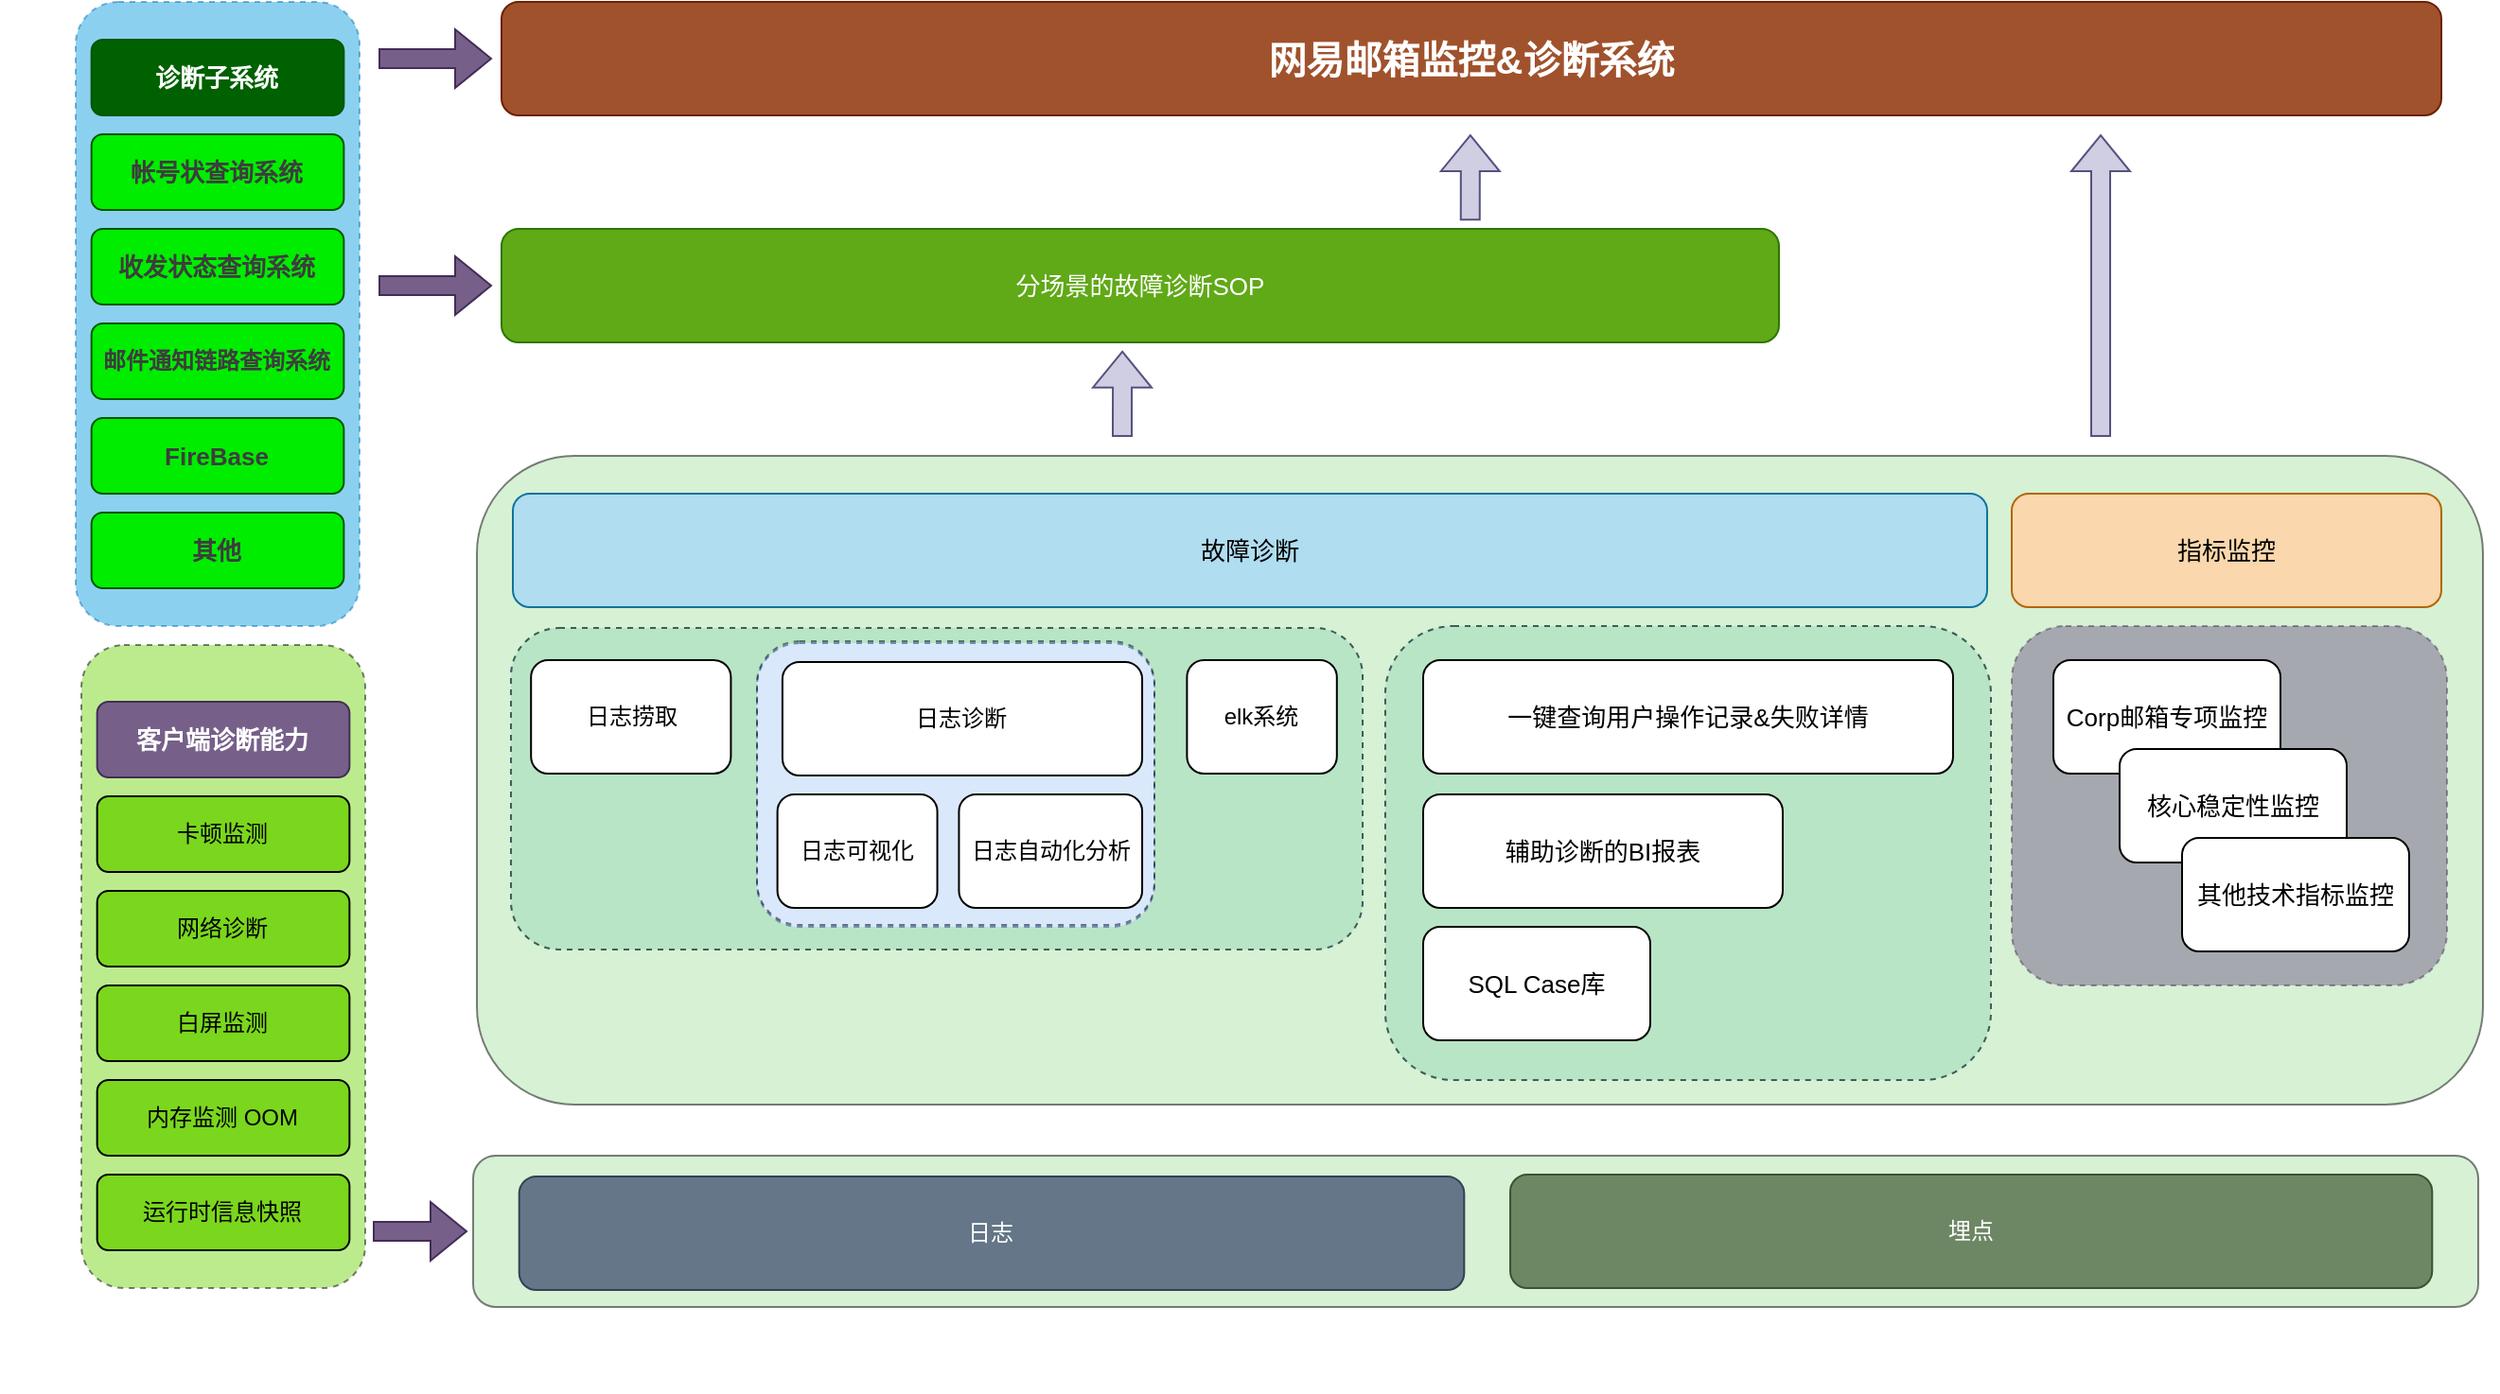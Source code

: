 <mxfile version="20.8.16" type="github">
  <diagram name="第 1 页" id="2nAb0u1-YzaInm_sDZ79">
    <mxGraphModel dx="1752" dy="1057" grid="1" gridSize="10" guides="1" tooltips="1" connect="1" arrows="1" fold="1" page="1" pageScale="1" pageWidth="827" pageHeight="1169" math="0" shadow="0">
      <root>
        <mxCell id="0" />
        <mxCell id="1" parent="0" />
        <mxCell id="iQFqdgRRREuayjvxUjkA-147" value="" style="rounded=1;whiteSpace=wrap;html=1;opacity=50;fillColor=#ade4a9;" vertex="1" parent="1">
          <mxGeometry x="432" y="440" width="1060" height="343" as="geometry" />
        </mxCell>
        <mxCell id="iQFqdgRRREuayjvxUjkA-80" value="分场景的故障诊断SOP" style="rounded=1;whiteSpace=wrap;html=1;glass=0;fontSize=13;fillColor=#60a917;strokeColor=#2D7600;fontColor=#ffffff;" vertex="1" parent="1">
          <mxGeometry x="445" y="320" width="675" height="60" as="geometry" />
        </mxCell>
        <mxCell id="iQFqdgRRREuayjvxUjkA-179" value="&lt;b&gt;&lt;font style=&quot;font-size: 20px;&quot;&gt;网易邮箱监控&amp;amp;诊断系统&lt;/font&gt;&lt;/b&gt;" style="rounded=1;whiteSpace=wrap;html=1;glass=0;fontSize=13;fillColor=#a0522d;fontColor=#ffffff;strokeColor=#6D1F00;" vertex="1" parent="1">
          <mxGeometry x="445" y="200" width="1025" height="60" as="geometry" />
        </mxCell>
        <mxCell id="iQFqdgRRREuayjvxUjkA-193" value="" style="shape=flexArrow;endArrow=classic;html=1;rounded=0;fontSize=13;fontColor=#FFFFFF;fillColor=#76608a;strokeColor=#432D57;" edge="1" parent="1">
          <mxGeometry width="50" height="50" relative="1" as="geometry">
            <mxPoint x="380" y="230" as="sourcePoint" />
            <mxPoint x="440" y="230" as="targetPoint" />
          </mxGeometry>
        </mxCell>
        <mxCell id="iQFqdgRRREuayjvxUjkA-202" value="" style="group;fillColor=#b1ddf0;strokeColor=#10739e;rounded=1;opacity=50;dashed=1;" vertex="1" connectable="0" parent="1">
          <mxGeometry x="912" y="530" width="320" height="240" as="geometry" />
        </mxCell>
        <mxCell id="iQFqdgRRREuayjvxUjkA-132" value="" style="rounded=1;whiteSpace=wrap;html=1;glass=0;dashed=1;fontSize=13;fontColor=#FFFFFF;fillColor=#ade4a9;gradientColor=none;opacity=50;" vertex="1" parent="iQFqdgRRREuayjvxUjkA-202">
          <mxGeometry width="320" height="240" as="geometry" />
        </mxCell>
        <mxCell id="iQFqdgRRREuayjvxUjkA-28" value="辅助诊断的BI报表" style="rounded=1;whiteSpace=wrap;html=1;glass=0;fontSize=13;" vertex="1" parent="iQFqdgRRREuayjvxUjkA-202">
          <mxGeometry x="20" y="89" width="190" height="60" as="geometry" />
        </mxCell>
        <mxCell id="iQFqdgRRREuayjvxUjkA-27" value="SQL Case库" style="rounded=1;whiteSpace=wrap;html=1;glass=0;fontSize=13;" vertex="1" parent="iQFqdgRRREuayjvxUjkA-202">
          <mxGeometry x="20" y="159" width="120" height="60" as="geometry" />
        </mxCell>
        <mxCell id="iQFqdgRRREuayjvxUjkA-29" value="一键查询用户操作记录&amp;amp;失败详情" style="rounded=1;whiteSpace=wrap;html=1;glass=0;fontSize=13;" vertex="1" parent="iQFqdgRRREuayjvxUjkA-202">
          <mxGeometry x="20" y="18" width="280" height="60" as="geometry" />
        </mxCell>
        <mxCell id="iQFqdgRRREuayjvxUjkA-175" value="" style="group;fillColor=#b1ddf0;strokeColor=#10739e;rounded=1;opacity=50;dashed=1;" vertex="1" connectable="0" parent="1">
          <mxGeometry x="450" y="531" width="450" height="170" as="geometry" />
        </mxCell>
        <mxCell id="iQFqdgRRREuayjvxUjkA-22" value="" style="rounded=1;whiteSpace=wrap;html=1;glass=0;dashed=1;fontSize=13;fontColor=#FFFFFF;fillColor=#ade4a9;gradientColor=none;opacity=50;" vertex="1" parent="iQFqdgRRREuayjvxUjkA-175">
          <mxGeometry width="450" height="170" as="geometry" />
        </mxCell>
        <mxCell id="iQFqdgRRREuayjvxUjkA-4" value="日志捞取" style="rounded=1;whiteSpace=wrap;html=1;" vertex="1" parent="iQFqdgRRREuayjvxUjkA-175">
          <mxGeometry x="10.6" y="17" width="105.6" height="60" as="geometry" />
        </mxCell>
        <mxCell id="iQFqdgRRREuayjvxUjkA-9" value="elk系统" style="rounded=1;whiteSpace=wrap;html=1;" vertex="1" parent="iQFqdgRRREuayjvxUjkA-175">
          <mxGeometry x="357.2" y="17" width="79.2" height="60" as="geometry" />
        </mxCell>
        <mxCell id="iQFqdgRRREuayjvxUjkA-25" value="" style="group;fillColor=#dae8fc;strokeColor=#6c8ebf;dashed=1;rounded=1;" vertex="1" connectable="0" parent="iQFqdgRRREuayjvxUjkA-175">
          <mxGeometry x="130" y="8" width="210" height="150" as="geometry" />
        </mxCell>
        <mxCell id="iQFqdgRRREuayjvxUjkA-24" value="" style="rounded=1;whiteSpace=wrap;html=1;glass=0;dashed=1;fontSize=13;fontColor=#FFFFFF;fillColor=none;gradientColor=none;opacity=50;" vertex="1" parent="iQFqdgRRREuayjvxUjkA-25">
          <mxGeometry y="-1" width="210" height="150" as="geometry" />
        </mxCell>
        <mxCell id="iQFqdgRRREuayjvxUjkA-5" value="日志诊断" style="rounded=1;whiteSpace=wrap;html=1;" vertex="1" parent="iQFqdgRRREuayjvxUjkA-25">
          <mxGeometry x="13.44" y="10" width="190.08" height="60" as="geometry" />
        </mxCell>
        <mxCell id="iQFqdgRRREuayjvxUjkA-6" value="日志可视化" style="rounded=1;whiteSpace=wrap;html=1;" vertex="1" parent="iQFqdgRRREuayjvxUjkA-25">
          <mxGeometry x="10.8" y="80" width="84.48" height="60" as="geometry" />
        </mxCell>
        <mxCell id="iQFqdgRRREuayjvxUjkA-7" value="日志自动化分析" style="rounded=1;whiteSpace=wrap;html=1;" vertex="1" parent="iQFqdgRRREuayjvxUjkA-25">
          <mxGeometry x="106.72" y="80" width="96.8" height="60" as="geometry" />
        </mxCell>
        <mxCell id="iQFqdgRRREuayjvxUjkA-78" value="" style="group" vertex="1" connectable="0" parent="1">
          <mxGeometry x="430" y="810" width="1070" height="125" as="geometry" />
        </mxCell>
        <mxCell id="iQFqdgRRREuayjvxUjkA-155" value="" style="group" vertex="1" connectable="0" parent="iQFqdgRRREuayjvxUjkA-78">
          <mxGeometry width="1070.0" height="125" as="geometry" />
        </mxCell>
        <mxCell id="iQFqdgRRREuayjvxUjkA-10" value="" style="rounded=1;whiteSpace=wrap;html=1;opacity=50;fillColor=#ade4a9;" vertex="1" parent="iQFqdgRRREuayjvxUjkA-155">
          <mxGeometry width="1059.51" height="80" as="geometry" />
        </mxCell>
        <mxCell id="iQFqdgRRREuayjvxUjkA-1" value="日志" style="rounded=1;whiteSpace=wrap;html=1;fillColor=#647687;fontColor=#ffffff;strokeColor=#314354;" vertex="1" parent="iQFqdgRRREuayjvxUjkA-155">
          <mxGeometry x="24.357" y="11" width="499.309" height="60" as="geometry" />
        </mxCell>
        <mxCell id="iQFqdgRRREuayjvxUjkA-2" value="埋点" style="rounded=1;whiteSpace=wrap;html=1;fillColor=#6d8764;fontColor=#ffffff;strokeColor=#3A5431;" vertex="1" parent="iQFqdgRRREuayjvxUjkA-155">
          <mxGeometry x="548.022" y="10" width="487.131" height="60" as="geometry" />
        </mxCell>
        <mxCell id="iQFqdgRRREuayjvxUjkA-156" value="" style="group" vertex="1" connectable="0" parent="1">
          <mxGeometry x="180" y="550" width="240" height="340" as="geometry" />
        </mxCell>
        <mxCell id="iQFqdgRRREuayjvxUjkA-30" value="" style="shape=flexArrow;endArrow=classic;html=1;rounded=0;fontSize=13;fontColor=#FFFFFF;fillColor=#76608a;strokeColor=#432D57;" edge="1" parent="iQFqdgRRREuayjvxUjkA-156">
          <mxGeometry width="50" height="50" relative="1" as="geometry">
            <mxPoint x="197" y="300" as="sourcePoint" />
            <mxPoint x="247" y="300" as="targetPoint" />
          </mxGeometry>
        </mxCell>
        <mxCell id="iQFqdgRRREuayjvxUjkA-21" value="" style="group" vertex="1" connectable="0" parent="iQFqdgRRREuayjvxUjkA-156">
          <mxGeometry x="43" y="-10" width="150" height="340" as="geometry" />
        </mxCell>
        <mxCell id="iQFqdgRRREuayjvxUjkA-20" value="" style="rounded=1;whiteSpace=wrap;html=1;dashed=1;fillColor=#7ad71d;gradientColor=none;glass=0;opacity=50;" vertex="1" parent="iQFqdgRRREuayjvxUjkA-21">
          <mxGeometry width="150" height="340" as="geometry" />
        </mxCell>
        <mxCell id="iQFqdgRRREuayjvxUjkA-12" value="&lt;b&gt;&lt;font style=&quot;font-size: 13px;&quot;&gt;客户端诊断能力&lt;/font&gt;&lt;/b&gt;" style="rounded=1;whiteSpace=wrap;html=1;fillColor=#76608a;fontColor=#ffffff;strokeColor=#432D57;" vertex="1" parent="iQFqdgRRREuayjvxUjkA-21">
          <mxGeometry x="8.333" y="30" width="133.333" height="40" as="geometry" />
        </mxCell>
        <mxCell id="iQFqdgRRREuayjvxUjkA-13" value="卡顿监测" style="rounded=1;whiteSpace=wrap;html=1;fillColor=#7ad71d;" vertex="1" parent="iQFqdgRRREuayjvxUjkA-21">
          <mxGeometry x="8.333" y="80" width="133.333" height="40" as="geometry" />
        </mxCell>
        <mxCell id="iQFqdgRRREuayjvxUjkA-15" value="网络诊断" style="rounded=1;whiteSpace=wrap;html=1;fillColor=#7ad71d;" vertex="1" parent="iQFqdgRRREuayjvxUjkA-21">
          <mxGeometry x="8.333" y="130" width="133.333" height="40" as="geometry" />
        </mxCell>
        <mxCell id="iQFqdgRRREuayjvxUjkA-17" value="白屏监测" style="rounded=1;whiteSpace=wrap;html=1;fillColor=#7ad71d;" vertex="1" parent="iQFqdgRRREuayjvxUjkA-21">
          <mxGeometry x="8.333" y="180" width="133.333" height="40" as="geometry" />
        </mxCell>
        <mxCell id="iQFqdgRRREuayjvxUjkA-18" value="运行时信息快照" style="rounded=1;whiteSpace=wrap;html=1;fillColor=#7ad71d;" vertex="1" parent="iQFqdgRRREuayjvxUjkA-21">
          <mxGeometry x="8.333" y="280" width="133.333" height="40" as="geometry" />
        </mxCell>
        <mxCell id="iQFqdgRRREuayjvxUjkA-19" value="内存监测 OOM" style="rounded=1;whiteSpace=wrap;html=1;fillColor=#7ad71d;" vertex="1" parent="iQFqdgRRREuayjvxUjkA-21">
          <mxGeometry x="8.333" y="230" width="133.333" height="40" as="geometry" />
        </mxCell>
        <mxCell id="iQFqdgRRREuayjvxUjkA-200" value="指标监控" style="rounded=1;whiteSpace=wrap;html=1;glass=0;fontSize=13;fillColor=#fad7ac;strokeColor=#b46504;" vertex="1" parent="1">
          <mxGeometry x="1243" y="460" width="227" height="60" as="geometry" />
        </mxCell>
        <mxCell id="iQFqdgRRREuayjvxUjkA-210" value="故障诊断" style="rounded=1;whiteSpace=wrap;html=1;glass=0;fontSize=13;fillColor=#b1ddf0;strokeColor=#10739e;" vertex="1" parent="1">
          <mxGeometry x="451" y="460" width="779" height="60" as="geometry" />
        </mxCell>
        <mxCell id="iQFqdgRRREuayjvxUjkA-212" value="" style="group;strokeColor=#432D57;rounded=1;fillColor=#76608a;fontColor=#ffffff;opacity=50;container=0;dashed=1;" vertex="1" connectable="0" parent="1">
          <mxGeometry x="1243" y="530" width="230" height="190" as="geometry" />
        </mxCell>
        <mxCell id="iQFqdgRRREuayjvxUjkA-217" value="" style="group" vertex="1" connectable="0" parent="1">
          <mxGeometry x="220" y="200" width="150" height="330" as="geometry" />
        </mxCell>
        <mxCell id="iQFqdgRRREuayjvxUjkA-186" value="" style="rounded=1;whiteSpace=wrap;html=1;dashed=1;fillColor=#1ba1e2;glass=0;opacity=50;fontColor=#ffffff;strokeColor=#006EAF;" vertex="1" parent="iQFqdgRRREuayjvxUjkA-217">
          <mxGeometry width="150" height="330" as="geometry" />
        </mxCell>
        <mxCell id="iQFqdgRRREuayjvxUjkA-187" value="&lt;span style=&quot;font-size: 13px;&quot;&gt;&lt;b&gt;诊断子系统&lt;/b&gt;&lt;/span&gt;" style="rounded=1;whiteSpace=wrap;html=1;fillColor=#006100;strokeColor=#005700;fontColor=#ffffff;" vertex="1" parent="iQFqdgRRREuayjvxUjkA-217">
          <mxGeometry x="8.333" y="20" width="133.333" height="40" as="geometry" />
        </mxCell>
        <mxCell id="iQFqdgRRREuayjvxUjkA-188" value="&lt;span style=&quot;font-size: 13px;&quot;&gt;&lt;b&gt;收发状态查询系统&lt;/b&gt;&lt;/span&gt;" style="rounded=1;whiteSpace=wrap;html=1;fillColor=#00ED00;strokeColor=#005700;fontColor=#3D3D3D;" vertex="1" parent="iQFqdgRRREuayjvxUjkA-217">
          <mxGeometry x="8.333" y="120" width="133.333" height="40" as="geometry" />
        </mxCell>
        <mxCell id="iQFqdgRRREuayjvxUjkA-189" value="&lt;span style=&quot;font-size: 13px;&quot;&gt;&lt;b&gt;帐号状查询系统&lt;/b&gt;&lt;/span&gt;" style="rounded=1;whiteSpace=wrap;html=1;fillColor=#00ED00;strokeColor=#005700;fontColor=#3D3D3D;" vertex="1" parent="iQFqdgRRREuayjvxUjkA-217">
          <mxGeometry x="8.333" y="70" width="133.333" height="40" as="geometry" />
        </mxCell>
        <mxCell id="iQFqdgRRREuayjvxUjkA-190" value="&lt;b&gt;邮件通知链路查询系统&lt;/b&gt;" style="rounded=1;whiteSpace=wrap;html=1;fillColor=#00ED00;strokeColor=#005700;fontColor=#3D3D3D;" vertex="1" parent="iQFqdgRRREuayjvxUjkA-217">
          <mxGeometry x="8.333" y="170" width="133.333" height="40" as="geometry" />
        </mxCell>
        <mxCell id="iQFqdgRRREuayjvxUjkA-191" value="&lt;span style=&quot;font-size: 13px;&quot;&gt;&lt;b&gt;FireBase&lt;/b&gt;&lt;/span&gt;" style="rounded=1;whiteSpace=wrap;html=1;fillColor=#00ED00;strokeColor=#005700;fontColor=#3D3D3D;" vertex="1" parent="iQFqdgRRREuayjvxUjkA-217">
          <mxGeometry x="8.333" y="220" width="133.333" height="40" as="geometry" />
        </mxCell>
        <mxCell id="iQFqdgRRREuayjvxUjkA-192" value="&lt;span style=&quot;font-size: 13px;&quot;&gt;&lt;b&gt;其他&lt;/b&gt;&lt;/span&gt;" style="rounded=1;whiteSpace=wrap;html=1;fillColor=#00ED00;strokeColor=#005700;fontColor=#3D3D3D;" vertex="1" parent="iQFqdgRRREuayjvxUjkA-217">
          <mxGeometry x="8.333" y="270" width="133.333" height="40" as="geometry" />
        </mxCell>
        <mxCell id="iQFqdgRRREuayjvxUjkA-220" value="" style="shape=flexArrow;endArrow=classic;html=1;rounded=0;fontSize=13;fontColor=#FFFFFF;fillColor=#76608a;strokeColor=#432D57;" edge="1" parent="1">
          <mxGeometry width="50" height="50" relative="1" as="geometry">
            <mxPoint x="380" y="350" as="sourcePoint" />
            <mxPoint x="440" y="350" as="targetPoint" />
          </mxGeometry>
        </mxCell>
        <mxCell id="iQFqdgRRREuayjvxUjkA-221" value="" style="shape=flexArrow;endArrow=classic;html=1;rounded=0;fontSize=13;fontColor=#FFFFFF;fillColor=#d0cee2;entryX=0.486;entryY=1.073;entryDx=0;entryDy=0;entryPerimeter=0;strokeColor=#56517e;" edge="1" parent="1" target="iQFqdgRRREuayjvxUjkA-80">
          <mxGeometry width="50" height="50" relative="1" as="geometry">
            <mxPoint x="773" y="430" as="sourcePoint" />
            <mxPoint x="450" y="360" as="targetPoint" />
          </mxGeometry>
        </mxCell>
        <mxCell id="iQFqdgRRREuayjvxUjkA-222" value="" style="shape=flexArrow;endArrow=classic;html=1;rounded=0;fontSize=13;fontColor=#FFFFFF;fillColor=#d0cee2;strokeColor=#56517e;" edge="1" parent="1">
          <mxGeometry width="50" height="50" relative="1" as="geometry">
            <mxPoint x="1290" y="430" as="sourcePoint" />
            <mxPoint x="1290" y="270" as="targetPoint" />
          </mxGeometry>
        </mxCell>
        <mxCell id="iQFqdgRRREuayjvxUjkA-227" value="" style="shape=flexArrow;endArrow=classic;html=1;rounded=0;fontSize=13;fontColor=#FFFFFF;fillColor=#d0cee2;entryX=0.486;entryY=1.073;entryDx=0;entryDy=0;entryPerimeter=0;strokeColor=#56517e;" edge="1" parent="1">
          <mxGeometry width="50" height="50" relative="1" as="geometry">
            <mxPoint x="956.88" y="315.62" as="sourcePoint" />
            <mxPoint x="956.93" y="270.0" as="targetPoint" />
          </mxGeometry>
        </mxCell>
        <mxCell id="iQFqdgRRREuayjvxUjkA-128" value="Corp邮箱专项监控" style="rounded=1;whiteSpace=wrap;html=1;glass=0;fontSize=13;" vertex="1" parent="1">
          <mxGeometry x="1265" y="548" width="120" height="60" as="geometry" />
        </mxCell>
        <mxCell id="iQFqdgRRREuayjvxUjkA-97" value="核心稳定性监控" style="rounded=1;whiteSpace=wrap;html=1;glass=0;fontSize=13;" vertex="1" parent="1">
          <mxGeometry x="1300" y="595" width="120" height="60" as="geometry" />
        </mxCell>
        <mxCell id="iQFqdgRRREuayjvxUjkA-129" value="其他技术指标监控" style="rounded=1;whiteSpace=wrap;html=1;glass=0;fontSize=13;" vertex="1" parent="1">
          <mxGeometry x="1333" y="642" width="120" height="60" as="geometry" />
        </mxCell>
      </root>
    </mxGraphModel>
  </diagram>
</mxfile>
